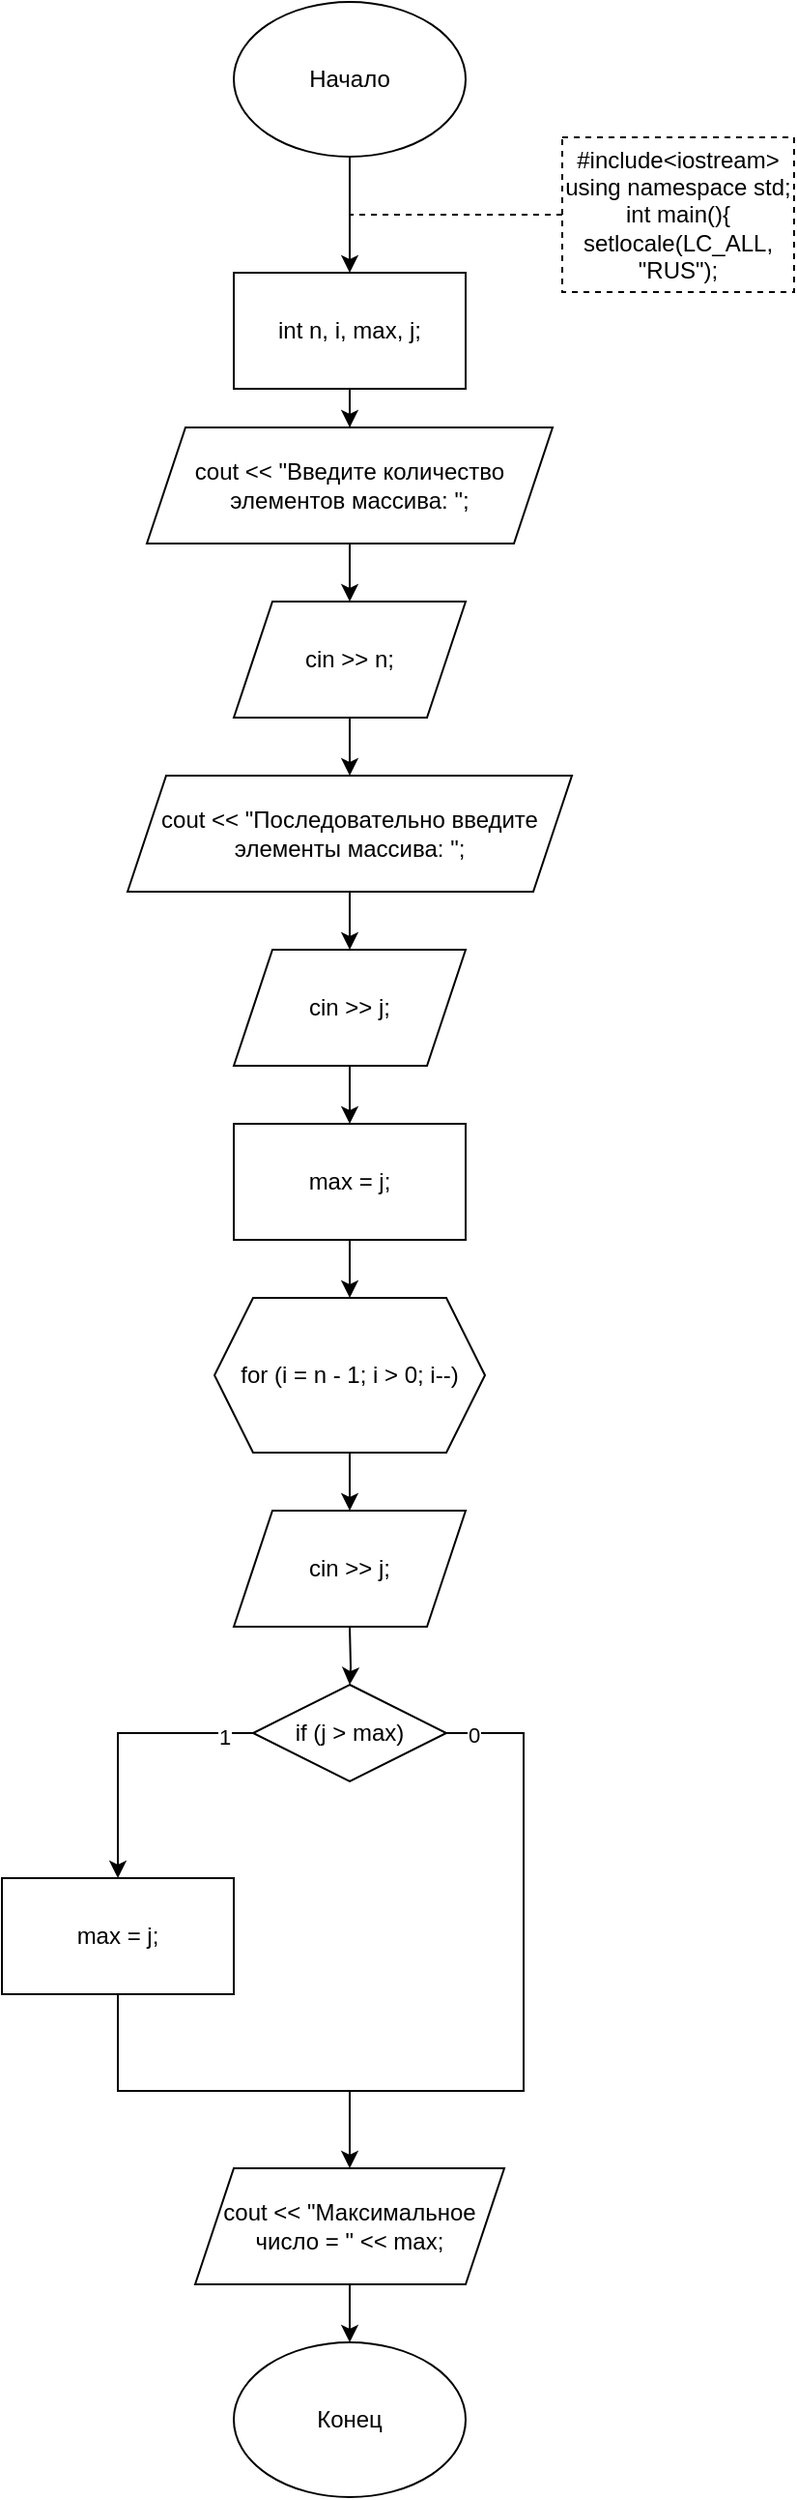 <mxfile version="15.7.3" type="device"><diagram id="z4_pUUKpPH1rfhoHGQPX" name="Страница 1"><mxGraphModel dx="2755" dy="2263" grid="1" gridSize="10" guides="1" tooltips="1" connect="1" arrows="1" fold="1" page="1" pageScale="1" pageWidth="1169" pageHeight="1654" math="0" shadow="0"><root><mxCell id="0"/><mxCell id="1" parent="0"/><mxCell id="LfXdvo6vXjAl_KmDwLEq-1" value="" style="edgeStyle=orthogonalEdgeStyle;rounded=0;orthogonalLoop=1;jettySize=auto;html=1;" edge="1" parent="1" source="LfXdvo6vXjAl_KmDwLEq-2" target="LfXdvo6vXjAl_KmDwLEq-4"><mxGeometry relative="1" as="geometry"/></mxCell><mxCell id="LfXdvo6vXjAl_KmDwLEq-2" value="Начало" style="ellipse;whiteSpace=wrap;html=1;" vertex="1" parent="1"><mxGeometry x="340" width="120" height="80" as="geometry"/></mxCell><mxCell id="LfXdvo6vXjAl_KmDwLEq-3" value="" style="edgeStyle=orthogonalEdgeStyle;rounded=0;orthogonalLoop=1;jettySize=auto;html=1;" edge="1" parent="1" source="LfXdvo6vXjAl_KmDwLEq-4" target="LfXdvo6vXjAl_KmDwLEq-8"><mxGeometry relative="1" as="geometry"/></mxCell><mxCell id="LfXdvo6vXjAl_KmDwLEq-4" value="&lt;span&gt;&#9;&lt;/span&gt;int n, i, max, j;" style="rounded=0;whiteSpace=wrap;html=1;align=center;" vertex="1" parent="1"><mxGeometry x="340" y="140" width="120" height="60" as="geometry"/></mxCell><mxCell id="LfXdvo6vXjAl_KmDwLEq-5" value="&lt;div&gt;#include&amp;lt;iostream&amp;gt;&lt;/div&gt;&lt;div&gt;using namespace std;&lt;/div&gt;&lt;div&gt;int main(){&lt;/div&gt;&lt;div&gt;&lt;span&gt;&#9;&lt;/span&gt;setlocale(LC_ALL, &quot;RUS&quot;);&lt;br&gt;&lt;/div&gt;" style="rounded=0;whiteSpace=wrap;html=1;dashed=1;" vertex="1" parent="1"><mxGeometry x="510" y="70" width="120" height="80" as="geometry"/></mxCell><mxCell id="LfXdvo6vXjAl_KmDwLEq-6" value="" style="endArrow=none;dashed=1;html=1;rounded=0;exitX=0;exitY=0.5;exitDx=0;exitDy=0;" edge="1" parent="1" source="LfXdvo6vXjAl_KmDwLEq-5"><mxGeometry width="50" height="50" relative="1" as="geometry"><mxPoint x="390" y="430" as="sourcePoint"/><mxPoint x="400" y="110" as="targetPoint"/></mxGeometry></mxCell><mxCell id="LfXdvo6vXjAl_KmDwLEq-7" value="" style="edgeStyle=orthogonalEdgeStyle;rounded=0;orthogonalLoop=1;jettySize=auto;html=1;" edge="1" parent="1" source="LfXdvo6vXjAl_KmDwLEq-8"><mxGeometry relative="1" as="geometry"><mxPoint x="400" y="310" as="targetPoint"/></mxGeometry></mxCell><mxCell id="LfXdvo6vXjAl_KmDwLEq-8" value="&lt;span&gt;&#9;&lt;/span&gt;cout &amp;lt;&amp;lt; &quot;Введите количество элементов массива: &quot;;" style="shape=parallelogram;perimeter=parallelogramPerimeter;whiteSpace=wrap;html=1;fixedSize=1;" vertex="1" parent="1"><mxGeometry x="295" y="220" width="210" height="60" as="geometry"/></mxCell><mxCell id="LfXdvo6vXjAl_KmDwLEq-58" value="" style="edgeStyle=orthogonalEdgeStyle;rounded=0;orthogonalLoop=1;jettySize=auto;html=1;" edge="1" parent="1" source="LfXdvo6vXjAl_KmDwLEq-56" target="LfXdvo6vXjAl_KmDwLEq-57"><mxGeometry relative="1" as="geometry"/></mxCell><mxCell id="LfXdvo6vXjAl_KmDwLEq-56" value="&lt;span&gt;&#9;&lt;/span&gt;cin &amp;gt;&amp;gt; n;" style="shape=parallelogram;perimeter=parallelogramPerimeter;whiteSpace=wrap;html=1;fixedSize=1;" vertex="1" parent="1"><mxGeometry x="340" y="310" width="120" height="60" as="geometry"/></mxCell><mxCell id="LfXdvo6vXjAl_KmDwLEq-60" value="" style="edgeStyle=orthogonalEdgeStyle;rounded=0;orthogonalLoop=1;jettySize=auto;html=1;" edge="1" parent="1" source="LfXdvo6vXjAl_KmDwLEq-57" target="LfXdvo6vXjAl_KmDwLEq-59"><mxGeometry relative="1" as="geometry"/></mxCell><mxCell id="LfXdvo6vXjAl_KmDwLEq-57" value="&lt;span&gt;&#9;&lt;/span&gt;cout &amp;lt;&amp;lt; &quot;Последовательно введите элементы массива: &quot;;" style="shape=parallelogram;perimeter=parallelogramPerimeter;whiteSpace=wrap;html=1;fixedSize=1;" vertex="1" parent="1"><mxGeometry x="285" y="400" width="230" height="60" as="geometry"/></mxCell><mxCell id="LfXdvo6vXjAl_KmDwLEq-62" value="" style="edgeStyle=orthogonalEdgeStyle;rounded=0;orthogonalLoop=1;jettySize=auto;html=1;" edge="1" parent="1" source="LfXdvo6vXjAl_KmDwLEq-59" target="LfXdvo6vXjAl_KmDwLEq-61"><mxGeometry relative="1" as="geometry"/></mxCell><mxCell id="LfXdvo6vXjAl_KmDwLEq-59" value="&lt;span&gt;&#9;&lt;/span&gt;cin &amp;gt;&amp;gt; j;" style="shape=parallelogram;perimeter=parallelogramPerimeter;whiteSpace=wrap;html=1;fixedSize=1;" vertex="1" parent="1"><mxGeometry x="340" y="490" width="120" height="60" as="geometry"/></mxCell><mxCell id="LfXdvo6vXjAl_KmDwLEq-64" value="" style="edgeStyle=orthogonalEdgeStyle;rounded=0;orthogonalLoop=1;jettySize=auto;html=1;" edge="1" parent="1" source="LfXdvo6vXjAl_KmDwLEq-61" target="LfXdvo6vXjAl_KmDwLEq-63"><mxGeometry relative="1" as="geometry"/></mxCell><mxCell id="LfXdvo6vXjAl_KmDwLEq-61" value="&lt;span&gt;&#9;&lt;/span&gt;max = j;" style="rounded=0;whiteSpace=wrap;html=1;" vertex="1" parent="1"><mxGeometry x="340" y="580" width="120" height="60" as="geometry"/></mxCell><mxCell id="LfXdvo6vXjAl_KmDwLEq-66" value="" style="edgeStyle=orthogonalEdgeStyle;rounded=0;orthogonalLoop=1;jettySize=auto;html=1;" edge="1" parent="1" source="LfXdvo6vXjAl_KmDwLEq-63"><mxGeometry relative="1" as="geometry"><mxPoint x="400" y="780" as="targetPoint"/></mxGeometry></mxCell><mxCell id="LfXdvo6vXjAl_KmDwLEq-63" value="&lt;span&gt;&#9;&lt;/span&gt;for (i = n - 1; i &amp;gt; 0; i--)" style="shape=hexagon;perimeter=hexagonPerimeter2;whiteSpace=wrap;html=1;fixedSize=1;" vertex="1" parent="1"><mxGeometry x="330" y="670" width="140" height="80" as="geometry"/></mxCell><mxCell id="LfXdvo6vXjAl_KmDwLEq-68" value="" style="edgeStyle=orthogonalEdgeStyle;rounded=0;orthogonalLoop=1;jettySize=auto;html=1;" edge="1" parent="1" target="LfXdvo6vXjAl_KmDwLEq-67"><mxGeometry relative="1" as="geometry"><mxPoint x="400" y="840" as="sourcePoint"/></mxGeometry></mxCell><mxCell id="LfXdvo6vXjAl_KmDwLEq-70" style="edgeStyle=orthogonalEdgeStyle;rounded=0;orthogonalLoop=1;jettySize=auto;html=1;entryX=0.5;entryY=0;entryDx=0;entryDy=0;" edge="1" parent="1" source="LfXdvo6vXjAl_KmDwLEq-67" target="LfXdvo6vXjAl_KmDwLEq-69"><mxGeometry relative="1" as="geometry"/></mxCell><mxCell id="LfXdvo6vXjAl_KmDwLEq-72" value="1" style="edgeLabel;html=1;align=center;verticalAlign=middle;resizable=0;points=[];" vertex="1" connectable="0" parent="LfXdvo6vXjAl_KmDwLEq-70"><mxGeometry x="-0.786" y="2" relative="1" as="geometry"><mxPoint as="offset"/></mxGeometry></mxCell><mxCell id="LfXdvo6vXjAl_KmDwLEq-67" value="&lt;span&gt;&#9;&#9;&lt;/span&gt;if (j &amp;gt; max)" style="rhombus;whiteSpace=wrap;html=1;" vertex="1" parent="1"><mxGeometry x="350" y="870" width="100" height="50" as="geometry"/></mxCell><mxCell id="LfXdvo6vXjAl_KmDwLEq-69" value="&lt;span&gt;&#9;&#9;&#9;&lt;/span&gt;max = j;" style="rounded=0;whiteSpace=wrap;html=1;" vertex="1" parent="1"><mxGeometry x="220" y="970" width="120" height="60" as="geometry"/></mxCell><mxCell id="LfXdvo6vXjAl_KmDwLEq-71" value="&lt;span&gt;cin &amp;gt;&amp;gt; j;&lt;/span&gt;" style="shape=parallelogram;perimeter=parallelogramPerimeter;whiteSpace=wrap;html=1;fixedSize=1;" vertex="1" parent="1"><mxGeometry x="340" y="780" width="120" height="60" as="geometry"/></mxCell><mxCell id="LfXdvo6vXjAl_KmDwLEq-73" value="" style="endArrow=none;html=1;rounded=0;entryX=1;entryY=0.5;entryDx=0;entryDy=0;exitX=0.5;exitY=1;exitDx=0;exitDy=0;" edge="1" parent="1" source="LfXdvo6vXjAl_KmDwLEq-69" target="LfXdvo6vXjAl_KmDwLEq-67"><mxGeometry width="50" height="50" relative="1" as="geometry"><mxPoint x="380" y="1030" as="sourcePoint"/><mxPoint x="430" y="980" as="targetPoint"/><Array as="points"><mxPoint x="280" y="1080"/><mxPoint x="490" y="1080"/><mxPoint x="490" y="895"/></Array></mxGeometry></mxCell><mxCell id="LfXdvo6vXjAl_KmDwLEq-75" value="0" style="edgeLabel;html=1;align=center;verticalAlign=middle;resizable=0;points=[];" vertex="1" connectable="0" parent="LfXdvo6vXjAl_KmDwLEq-73"><mxGeometry x="0.944" y="1" relative="1" as="geometry"><mxPoint as="offset"/></mxGeometry></mxCell><mxCell id="LfXdvo6vXjAl_KmDwLEq-80" value="" style="edgeStyle=orthogonalEdgeStyle;rounded=0;orthogonalLoop=1;jettySize=auto;html=1;" edge="1" parent="1" source="LfXdvo6vXjAl_KmDwLEq-76" target="LfXdvo6vXjAl_KmDwLEq-79"><mxGeometry relative="1" as="geometry"/></mxCell><mxCell id="LfXdvo6vXjAl_KmDwLEq-76" value="&lt;span&gt;&#9;&lt;/span&gt;cout &amp;lt;&amp;lt; &quot;Максимальное число = &quot; &amp;lt;&amp;lt; max;" style="shape=parallelogram;perimeter=parallelogramPerimeter;whiteSpace=wrap;html=1;fixedSize=1;" vertex="1" parent="1"><mxGeometry x="320" y="1120" width="160" height="60" as="geometry"/></mxCell><mxCell id="LfXdvo6vXjAl_KmDwLEq-78" value="" style="endArrow=classic;html=1;rounded=0;entryX=0.5;entryY=0;entryDx=0;entryDy=0;" edge="1" parent="1" target="LfXdvo6vXjAl_KmDwLEq-76"><mxGeometry width="50" height="50" relative="1" as="geometry"><mxPoint x="400" y="1080" as="sourcePoint"/><mxPoint x="390" y="1030" as="targetPoint"/></mxGeometry></mxCell><mxCell id="LfXdvo6vXjAl_KmDwLEq-79" value="Конец" style="ellipse;whiteSpace=wrap;html=1;" vertex="1" parent="1"><mxGeometry x="340" y="1210" width="120" height="80" as="geometry"/></mxCell></root></mxGraphModel></diagram></mxfile>